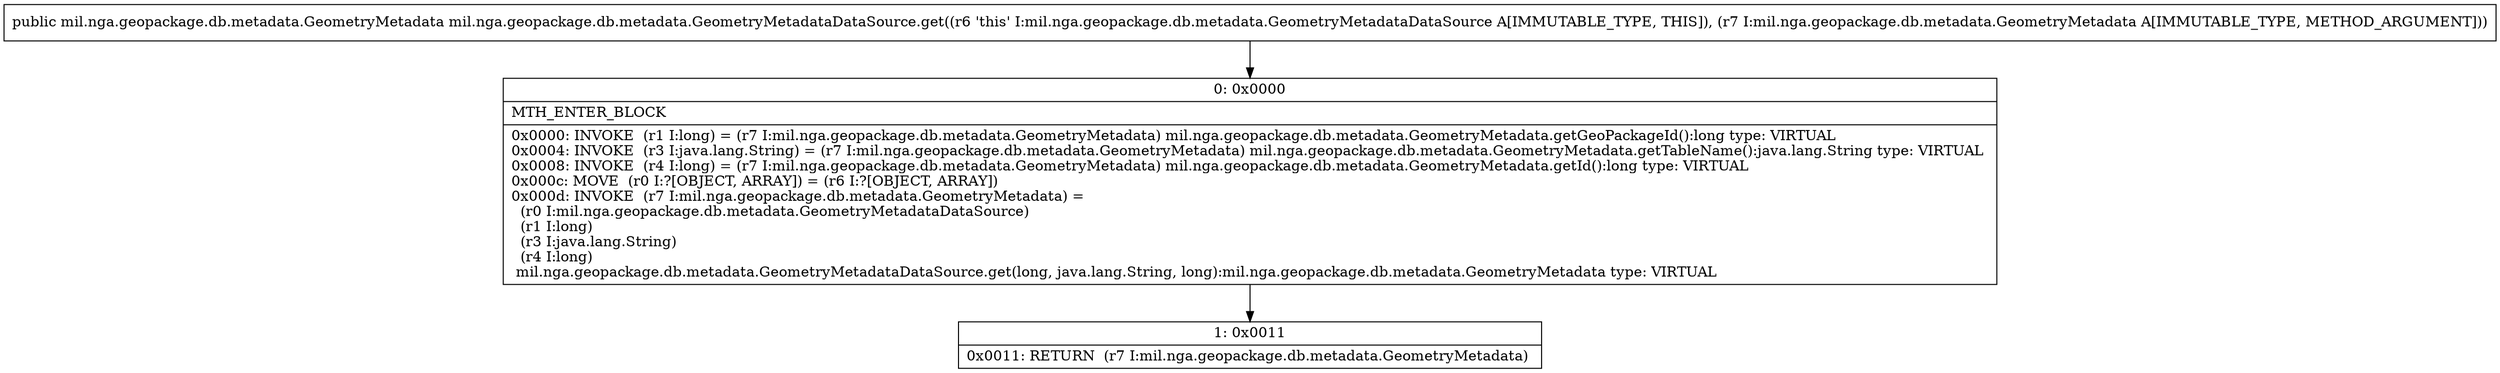 digraph "CFG formil.nga.geopackage.db.metadata.GeometryMetadataDataSource.get(Lmil\/nga\/geopackage\/db\/metadata\/GeometryMetadata;)Lmil\/nga\/geopackage\/db\/metadata\/GeometryMetadata;" {
Node_0 [shape=record,label="{0\:\ 0x0000|MTH_ENTER_BLOCK\l|0x0000: INVOKE  (r1 I:long) = (r7 I:mil.nga.geopackage.db.metadata.GeometryMetadata) mil.nga.geopackage.db.metadata.GeometryMetadata.getGeoPackageId():long type: VIRTUAL \l0x0004: INVOKE  (r3 I:java.lang.String) = (r7 I:mil.nga.geopackage.db.metadata.GeometryMetadata) mil.nga.geopackage.db.metadata.GeometryMetadata.getTableName():java.lang.String type: VIRTUAL \l0x0008: INVOKE  (r4 I:long) = (r7 I:mil.nga.geopackage.db.metadata.GeometryMetadata) mil.nga.geopackage.db.metadata.GeometryMetadata.getId():long type: VIRTUAL \l0x000c: MOVE  (r0 I:?[OBJECT, ARRAY]) = (r6 I:?[OBJECT, ARRAY]) \l0x000d: INVOKE  (r7 I:mil.nga.geopackage.db.metadata.GeometryMetadata) = \l  (r0 I:mil.nga.geopackage.db.metadata.GeometryMetadataDataSource)\l  (r1 I:long)\l  (r3 I:java.lang.String)\l  (r4 I:long)\l mil.nga.geopackage.db.metadata.GeometryMetadataDataSource.get(long, java.lang.String, long):mil.nga.geopackage.db.metadata.GeometryMetadata type: VIRTUAL \l}"];
Node_1 [shape=record,label="{1\:\ 0x0011|0x0011: RETURN  (r7 I:mil.nga.geopackage.db.metadata.GeometryMetadata) \l}"];
MethodNode[shape=record,label="{public mil.nga.geopackage.db.metadata.GeometryMetadata mil.nga.geopackage.db.metadata.GeometryMetadataDataSource.get((r6 'this' I:mil.nga.geopackage.db.metadata.GeometryMetadataDataSource A[IMMUTABLE_TYPE, THIS]), (r7 I:mil.nga.geopackage.db.metadata.GeometryMetadata A[IMMUTABLE_TYPE, METHOD_ARGUMENT])) }"];
MethodNode -> Node_0;
Node_0 -> Node_1;
}

